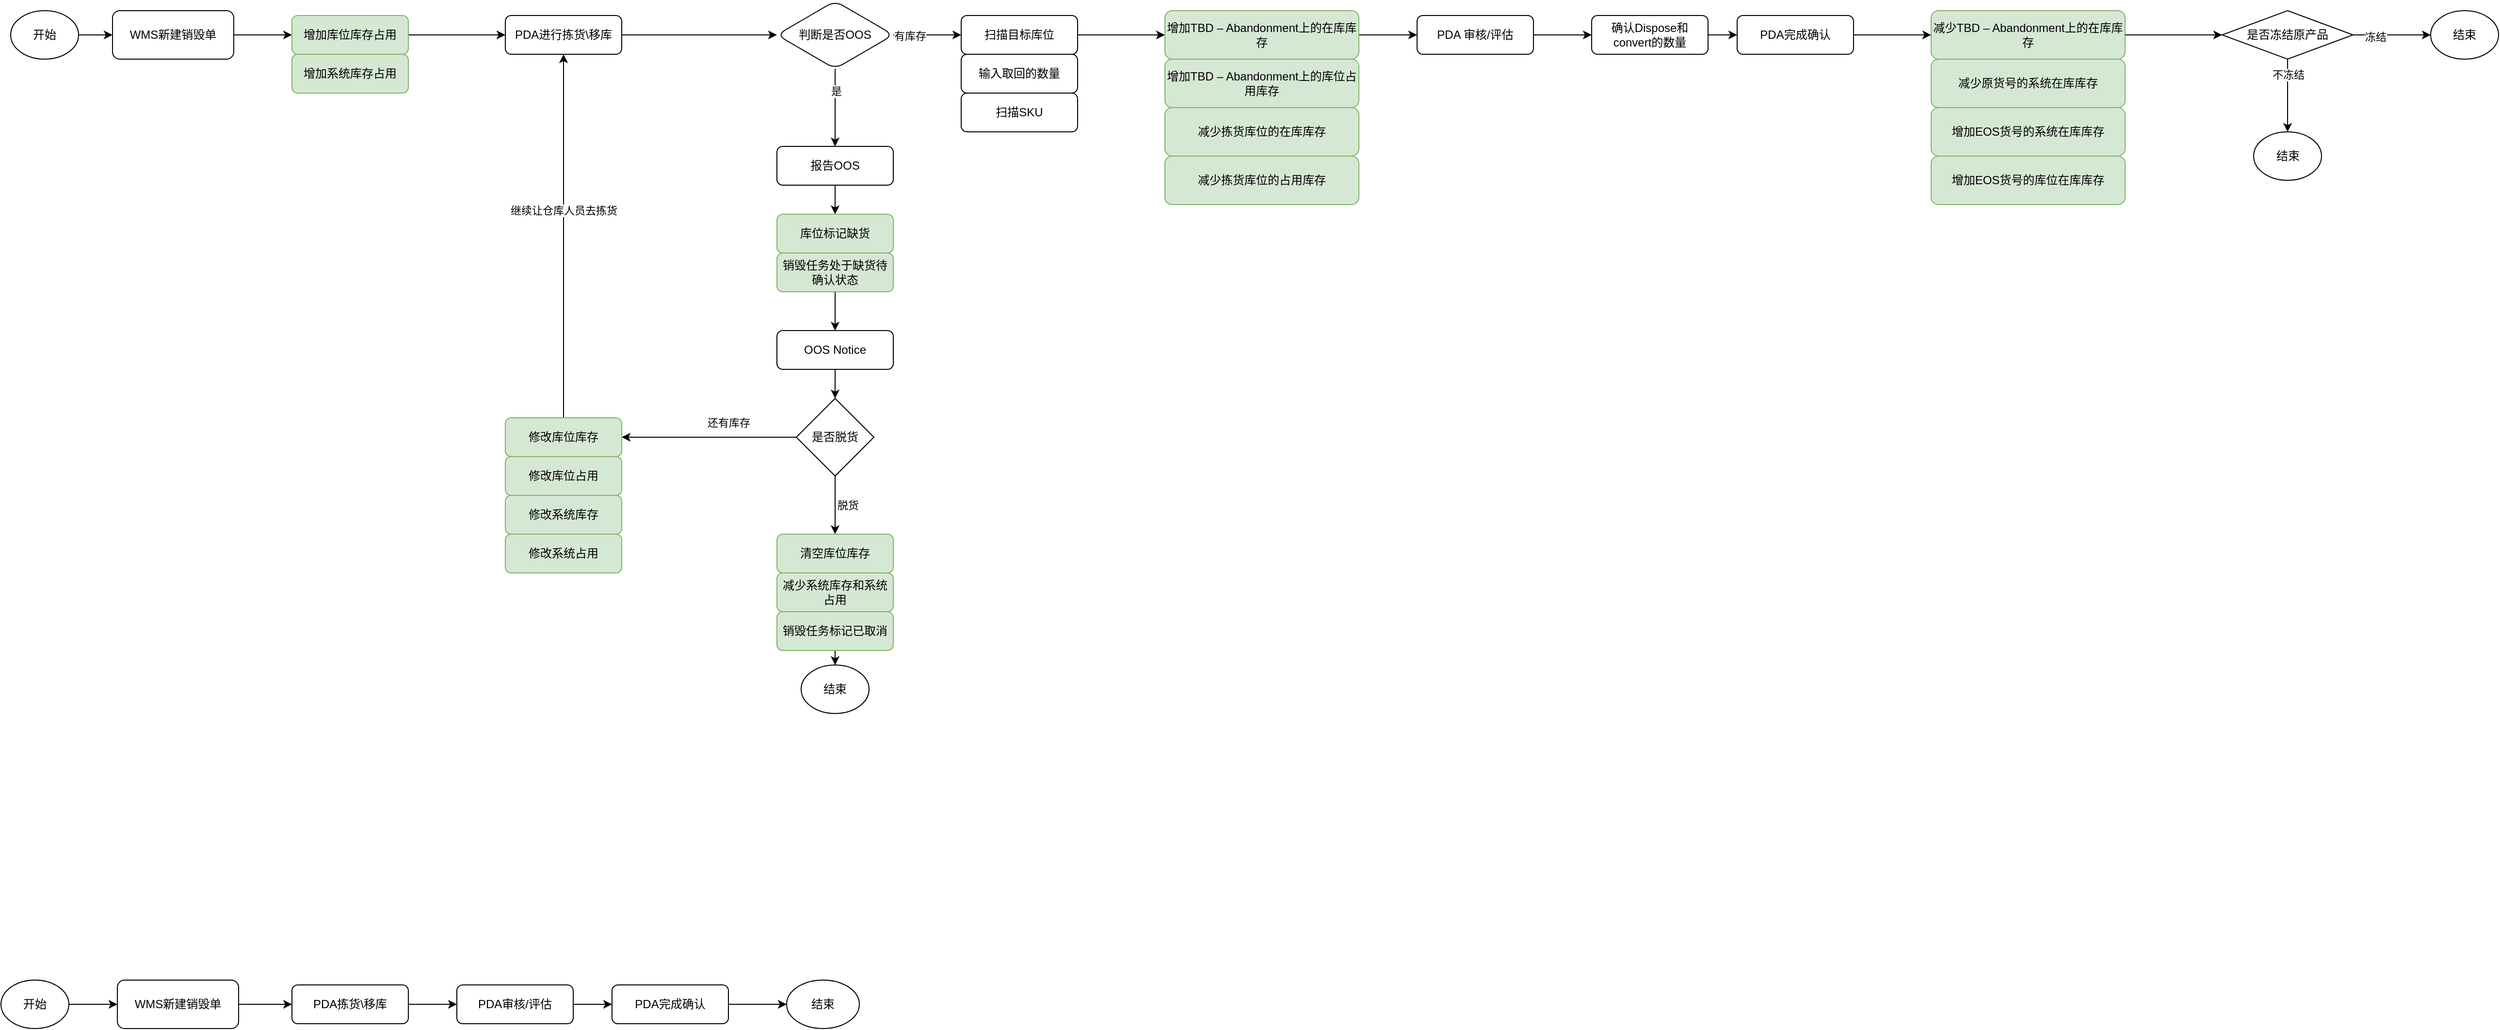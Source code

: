 <mxfile version="27.1.3">
  <diagram name="第 1 页" id="SBEC2bcYsUzqKlGrP__U">
    <mxGraphModel dx="1789" dy="795" grid="1" gridSize="10" guides="1" tooltips="1" connect="1" arrows="1" fold="1" page="1" pageScale="1" pageWidth="827" pageHeight="1169" math="0" shadow="0">
      <root>
        <mxCell id="0" />
        <mxCell id="1" parent="0" />
        <mxCell id="6b_HaOH0MpqOQaZXL_W9-2" style="edgeStyle=orthogonalEdgeStyle;rounded=0;orthogonalLoop=1;jettySize=auto;html=1;exitX=1;exitY=0.5;exitDx=0;exitDy=0;" edge="1" parent="1" source="6b_HaOH0MpqOQaZXL_W9-1" target="6b_HaOH0MpqOQaZXL_W9-3">
          <mxGeometry relative="1" as="geometry">
            <mxPoint x="240" y="125" as="targetPoint" />
          </mxGeometry>
        </mxCell>
        <mxCell id="6b_HaOH0MpqOQaZXL_W9-1" value="开始" style="ellipse;whiteSpace=wrap;html=1;" vertex="1" parent="1">
          <mxGeometry x="100" y="100" width="70" height="50" as="geometry" />
        </mxCell>
        <mxCell id="6b_HaOH0MpqOQaZXL_W9-4" style="edgeStyle=orthogonalEdgeStyle;rounded=0;orthogonalLoop=1;jettySize=auto;html=1;exitX=1;exitY=0.5;exitDx=0;exitDy=0;" edge="1" parent="1" source="6b_HaOH0MpqOQaZXL_W9-3" target="6b_HaOH0MpqOQaZXL_W9-5">
          <mxGeometry relative="1" as="geometry">
            <mxPoint x="400" y="125" as="targetPoint" />
          </mxGeometry>
        </mxCell>
        <mxCell id="6b_HaOH0MpqOQaZXL_W9-3" value="WMS新建销毁单" style="whiteSpace=wrap;html=1;rounded=1;glass=0;strokeWidth=1;shadow=0;" vertex="1" parent="1">
          <mxGeometry x="205" y="100" width="125" height="50" as="geometry" />
        </mxCell>
        <mxCell id="6b_HaOH0MpqOQaZXL_W9-10" style="edgeStyle=orthogonalEdgeStyle;rounded=0;orthogonalLoop=1;jettySize=auto;html=1;exitX=1;exitY=0.5;exitDx=0;exitDy=0;" edge="1" parent="1" source="6b_HaOH0MpqOQaZXL_W9-5" target="6b_HaOH0MpqOQaZXL_W9-14">
          <mxGeometry relative="1" as="geometry">
            <mxPoint x="560" y="125" as="targetPoint" />
          </mxGeometry>
        </mxCell>
        <mxCell id="6b_HaOH0MpqOQaZXL_W9-5" value="增加库位库存占用" style="rounded=1;whiteSpace=wrap;html=1;fontSize=12;glass=0;strokeWidth=1;shadow=0;fillColor=#d5e8d4;strokeColor=#82b366;" vertex="1" parent="1">
          <mxGeometry x="390" y="105" width="120" height="40" as="geometry" />
        </mxCell>
        <mxCell id="6b_HaOH0MpqOQaZXL_W9-6" value="增加系统库存占用" style="rounded=1;whiteSpace=wrap;html=1;fontSize=12;glass=0;strokeWidth=1;shadow=0;fillColor=#d5e8d4;strokeColor=#82b366;" vertex="1" parent="1">
          <mxGeometry x="390" y="145" width="120" height="40" as="geometry" />
        </mxCell>
        <mxCell id="6b_HaOH0MpqOQaZXL_W9-74" style="edgeStyle=orthogonalEdgeStyle;rounded=0;orthogonalLoop=1;jettySize=auto;html=1;exitX=1;exitY=0.5;exitDx=0;exitDy=0;" edge="1" parent="1" source="6b_HaOH0MpqOQaZXL_W9-13" target="6b_HaOH0MpqOQaZXL_W9-75">
          <mxGeometry relative="1" as="geometry">
            <mxPoint x="1610" y="125" as="targetPoint" />
          </mxGeometry>
        </mxCell>
        <mxCell id="6b_HaOH0MpqOQaZXL_W9-21" style="edgeStyle=orthogonalEdgeStyle;rounded=0;orthogonalLoop=1;jettySize=auto;html=1;exitX=1;exitY=0.5;exitDx=0;exitDy=0;" edge="1" parent="1" source="6b_HaOH0MpqOQaZXL_W9-14" target="6b_HaOH0MpqOQaZXL_W9-25">
          <mxGeometry relative="1" as="geometry">
            <mxPoint x="920" y="125" as="targetPoint" />
          </mxGeometry>
        </mxCell>
        <mxCell id="6b_HaOH0MpqOQaZXL_W9-14" value="PDA进行拣货\移库" style="rounded=1;whiteSpace=wrap;html=1;fontSize=12;glass=0;strokeWidth=1;shadow=0;" vertex="1" parent="1">
          <mxGeometry x="610" y="105" width="120" height="40" as="geometry" />
        </mxCell>
        <mxCell id="6b_HaOH0MpqOQaZXL_W9-33" style="edgeStyle=orthogonalEdgeStyle;rounded=0;orthogonalLoop=1;jettySize=auto;html=1;exitX=1;exitY=0.5;exitDx=0;exitDy=0;entryX=0;entryY=0.5;entryDx=0;entryDy=0;" edge="1" parent="1" source="6b_HaOH0MpqOQaZXL_W9-17" target="6b_HaOH0MpqOQaZXL_W9-13">
          <mxGeometry relative="1" as="geometry" />
        </mxCell>
        <mxCell id="6b_HaOH0MpqOQaZXL_W9-17" value="扫描目标库位" style="rounded=1;whiteSpace=wrap;html=1;fontSize=12;glass=0;strokeWidth=1;shadow=0;" vertex="1" parent="1">
          <mxGeometry x="1080" y="105" width="120" height="40" as="geometry" />
        </mxCell>
        <mxCell id="6b_HaOH0MpqOQaZXL_W9-20" value="输入取回的数量" style="rounded=1;whiteSpace=wrap;html=1;fontSize=12;glass=0;strokeWidth=1;shadow=0;" vertex="1" parent="1">
          <mxGeometry x="1080" y="145" width="120" height="40" as="geometry" />
        </mxCell>
        <mxCell id="6b_HaOH0MpqOQaZXL_W9-27" style="edgeStyle=orthogonalEdgeStyle;rounded=0;orthogonalLoop=1;jettySize=auto;html=1;exitX=0.5;exitY=1;exitDx=0;exitDy=0;entryX=0.5;entryY=0;entryDx=0;entryDy=0;" edge="1" parent="1" source="6b_HaOH0MpqOQaZXL_W9-25" target="6b_HaOH0MpqOQaZXL_W9-28">
          <mxGeometry relative="1" as="geometry">
            <mxPoint x="950" y="260" as="targetPoint" />
          </mxGeometry>
        </mxCell>
        <mxCell id="6b_HaOH0MpqOQaZXL_W9-29" value="是" style="edgeLabel;html=1;align=center;verticalAlign=middle;resizable=0;points=[];" vertex="1" connectable="0" parent="6b_HaOH0MpqOQaZXL_W9-27">
          <mxGeometry x="-0.427" y="1" relative="1" as="geometry">
            <mxPoint as="offset" />
          </mxGeometry>
        </mxCell>
        <mxCell id="6b_HaOH0MpqOQaZXL_W9-30" style="edgeStyle=orthogonalEdgeStyle;rounded=0;orthogonalLoop=1;jettySize=auto;html=1;exitX=1;exitY=0.5;exitDx=0;exitDy=0;entryX=0;entryY=0.5;entryDx=0;entryDy=0;" edge="1" parent="1" source="6b_HaOH0MpqOQaZXL_W9-25" target="6b_HaOH0MpqOQaZXL_W9-17">
          <mxGeometry relative="1" as="geometry">
            <mxPoint x="1160" y="125" as="targetPoint" />
          </mxGeometry>
        </mxCell>
        <mxCell id="6b_HaOH0MpqOQaZXL_W9-31" value="有库存" style="edgeLabel;html=1;align=center;verticalAlign=middle;resizable=0;points=[];" vertex="1" connectable="0" parent="6b_HaOH0MpqOQaZXL_W9-30">
          <mxGeometry x="-0.511" y="-1" relative="1" as="geometry">
            <mxPoint as="offset" />
          </mxGeometry>
        </mxCell>
        <mxCell id="6b_HaOH0MpqOQaZXL_W9-25" value="判断是否OOS" style="rounded=1;whiteSpace=wrap;html=1;fontSize=12;glass=0;strokeWidth=1;shadow=0;shape=rhombus;perimeter=rhombusPerimeter;" vertex="1" parent="1">
          <mxGeometry x="890" y="90" width="120" height="70" as="geometry" />
        </mxCell>
        <mxCell id="6b_HaOH0MpqOQaZXL_W9-47" style="edgeStyle=orthogonalEdgeStyle;rounded=0;orthogonalLoop=1;jettySize=auto;html=1;exitX=0.5;exitY=1;exitDx=0;exitDy=0;" edge="1" parent="1" source="6b_HaOH0MpqOQaZXL_W9-28" target="6b_HaOH0MpqOQaZXL_W9-48">
          <mxGeometry relative="1" as="geometry">
            <mxPoint x="950" y="330" as="targetPoint" />
          </mxGeometry>
        </mxCell>
        <mxCell id="6b_HaOH0MpqOQaZXL_W9-28" value="报告OOS" style="rounded=1;whiteSpace=wrap;html=1;fontSize=12;glass=0;strokeWidth=1;shadow=0;" vertex="1" parent="1">
          <mxGeometry x="890" y="240" width="120" height="40" as="geometry" />
        </mxCell>
        <mxCell id="6b_HaOH0MpqOQaZXL_W9-32" value="扫描SKU" style="rounded=1;whiteSpace=wrap;html=1;fontSize=12;glass=0;strokeWidth=1;shadow=0;" vertex="1" parent="1">
          <mxGeometry x="1080" y="185" width="120" height="40" as="geometry" />
        </mxCell>
        <mxCell id="6b_HaOH0MpqOQaZXL_W9-37" style="edgeStyle=orthogonalEdgeStyle;rounded=0;orthogonalLoop=1;jettySize=auto;html=1;exitX=1;exitY=0.5;exitDx=0;exitDy=0;entryX=0;entryY=0.5;entryDx=0;entryDy=0;" edge="1" parent="1" source="6b_HaOH0MpqOQaZXL_W9-35" target="6b_HaOH0MpqOQaZXL_W9-36">
          <mxGeometry relative="1" as="geometry" />
        </mxCell>
        <mxCell id="6b_HaOH0MpqOQaZXL_W9-35" value="开始" style="ellipse;whiteSpace=wrap;html=1;" vertex="1" parent="1">
          <mxGeometry x="90" y="1100" width="70" height="50" as="geometry" />
        </mxCell>
        <mxCell id="6b_HaOH0MpqOQaZXL_W9-38" style="edgeStyle=orthogonalEdgeStyle;rounded=0;orthogonalLoop=1;jettySize=auto;html=1;exitX=1;exitY=0.5;exitDx=0;exitDy=0;" edge="1" parent="1" source="6b_HaOH0MpqOQaZXL_W9-36" target="6b_HaOH0MpqOQaZXL_W9-39">
          <mxGeometry relative="1" as="geometry">
            <mxPoint x="450" y="1125" as="targetPoint" />
          </mxGeometry>
        </mxCell>
        <mxCell id="6b_HaOH0MpqOQaZXL_W9-36" value="WMS新建销毁单" style="whiteSpace=wrap;html=1;rounded=1;glass=0;strokeWidth=1;shadow=0;" vertex="1" parent="1">
          <mxGeometry x="210" y="1100" width="125" height="50" as="geometry" />
        </mxCell>
        <mxCell id="6b_HaOH0MpqOQaZXL_W9-40" style="edgeStyle=orthogonalEdgeStyle;rounded=0;orthogonalLoop=1;jettySize=auto;html=1;exitX=1;exitY=0.5;exitDx=0;exitDy=0;" edge="1" parent="1" source="6b_HaOH0MpqOQaZXL_W9-39" target="6b_HaOH0MpqOQaZXL_W9-41">
          <mxGeometry relative="1" as="geometry">
            <mxPoint x="620" y="1125" as="targetPoint" />
          </mxGeometry>
        </mxCell>
        <mxCell id="6b_HaOH0MpqOQaZXL_W9-39" value="PDA拣货\移库" style="rounded=1;whiteSpace=wrap;html=1;fontSize=12;glass=0;strokeWidth=1;shadow=0;" vertex="1" parent="1">
          <mxGeometry x="390" y="1105" width="120" height="40" as="geometry" />
        </mxCell>
        <mxCell id="6b_HaOH0MpqOQaZXL_W9-43" style="edgeStyle=orthogonalEdgeStyle;rounded=0;orthogonalLoop=1;jettySize=auto;html=1;exitX=1;exitY=0.5;exitDx=0;exitDy=0;" edge="1" parent="1" source="6b_HaOH0MpqOQaZXL_W9-41" target="6b_HaOH0MpqOQaZXL_W9-44">
          <mxGeometry relative="1" as="geometry">
            <mxPoint x="780" y="1125" as="targetPoint" />
          </mxGeometry>
        </mxCell>
        <mxCell id="6b_HaOH0MpqOQaZXL_W9-41" value="PDA审核/评估" style="rounded=1;whiteSpace=wrap;html=1;fontSize=12;glass=0;strokeWidth=1;shadow=0;" vertex="1" parent="1">
          <mxGeometry x="560" y="1105" width="120" height="40" as="geometry" />
        </mxCell>
        <mxCell id="6b_HaOH0MpqOQaZXL_W9-45" style="edgeStyle=orthogonalEdgeStyle;rounded=0;orthogonalLoop=1;jettySize=auto;html=1;exitX=1;exitY=0.5;exitDx=0;exitDy=0;" edge="1" parent="1" source="6b_HaOH0MpqOQaZXL_W9-44" target="6b_HaOH0MpqOQaZXL_W9-46">
          <mxGeometry relative="1" as="geometry">
            <mxPoint x="880" y="1125" as="targetPoint" />
          </mxGeometry>
        </mxCell>
        <mxCell id="6b_HaOH0MpqOQaZXL_W9-44" value="PDA完成确认" style="rounded=1;whiteSpace=wrap;html=1;fontSize=12;glass=0;strokeWidth=1;shadow=0;" vertex="1" parent="1">
          <mxGeometry x="720" y="1105" width="120" height="40" as="geometry" />
        </mxCell>
        <mxCell id="6b_HaOH0MpqOQaZXL_W9-46" value="结束" style="ellipse;whiteSpace=wrap;html=1;" vertex="1" parent="1">
          <mxGeometry x="900" y="1100" width="75" height="50" as="geometry" />
        </mxCell>
        <mxCell id="6b_HaOH0MpqOQaZXL_W9-49" style="edgeStyle=orthogonalEdgeStyle;rounded=0;orthogonalLoop=1;jettySize=auto;html=1;exitX=0.5;exitY=1;exitDx=0;exitDy=0;" edge="1" parent="1" source="6b_HaOH0MpqOQaZXL_W9-64" target="6b_HaOH0MpqOQaZXL_W9-50">
          <mxGeometry relative="1" as="geometry">
            <mxPoint x="950" y="430" as="targetPoint" />
            <mxPoint x="950" y="400" as="sourcePoint" />
          </mxGeometry>
        </mxCell>
        <mxCell id="6b_HaOH0MpqOQaZXL_W9-48" value="库位标记缺货" style="rounded=1;whiteSpace=wrap;html=1;fontSize=12;glass=0;strokeWidth=1;shadow=0;fillColor=#d5e8d4;strokeColor=#82b366;" vertex="1" parent="1">
          <mxGeometry x="890" y="310" width="120" height="40" as="geometry" />
        </mxCell>
        <mxCell id="6b_HaOH0MpqOQaZXL_W9-51" style="edgeStyle=orthogonalEdgeStyle;rounded=0;orthogonalLoop=1;jettySize=auto;html=1;exitX=0.5;exitY=1;exitDx=0;exitDy=0;" edge="1" parent="1" source="6b_HaOH0MpqOQaZXL_W9-50" target="6b_HaOH0MpqOQaZXL_W9-52">
          <mxGeometry relative="1" as="geometry">
            <mxPoint x="950" y="540" as="targetPoint" />
          </mxGeometry>
        </mxCell>
        <mxCell id="6b_HaOH0MpqOQaZXL_W9-50" value="OOS Notice" style="rounded=1;whiteSpace=wrap;html=1;fontSize=12;glass=0;strokeWidth=1;shadow=0;" vertex="1" parent="1">
          <mxGeometry x="890" y="430" width="120" height="40" as="geometry" />
        </mxCell>
        <mxCell id="6b_HaOH0MpqOQaZXL_W9-53" style="edgeStyle=orthogonalEdgeStyle;rounded=0;orthogonalLoop=1;jettySize=auto;html=1;exitX=0;exitY=0.5;exitDx=0;exitDy=0;" edge="1" parent="1" source="6b_HaOH0MpqOQaZXL_W9-52" target="6b_HaOH0MpqOQaZXL_W9-57">
          <mxGeometry relative="1" as="geometry">
            <mxPoint x="720" y="540" as="targetPoint" />
          </mxGeometry>
        </mxCell>
        <mxCell id="6b_HaOH0MpqOQaZXL_W9-54" value="脱货" style="edgeLabel;html=1;align=center;verticalAlign=middle;resizable=0;points=[];" vertex="1" connectable="0" parent="6b_HaOH0MpqOQaZXL_W9-53">
          <mxGeometry x="-0.444" relative="1" as="geometry">
            <mxPoint x="103" y="70" as="offset" />
          </mxGeometry>
        </mxCell>
        <mxCell id="6b_HaOH0MpqOQaZXL_W9-55" style="edgeStyle=orthogonalEdgeStyle;rounded=0;orthogonalLoop=1;jettySize=auto;html=1;exitX=0.5;exitY=1;exitDx=0;exitDy=0;" edge="1" parent="1" source="6b_HaOH0MpqOQaZXL_W9-52" target="6b_HaOH0MpqOQaZXL_W9-65">
          <mxGeometry relative="1" as="geometry">
            <mxPoint x="950" y="660" as="targetPoint" />
          </mxGeometry>
        </mxCell>
        <mxCell id="6b_HaOH0MpqOQaZXL_W9-56" value="还有库存" style="edgeLabel;html=1;align=center;verticalAlign=middle;resizable=0;points=[];" vertex="1" connectable="0" parent="6b_HaOH0MpqOQaZXL_W9-55">
          <mxGeometry x="-0.419" y="2" relative="1" as="geometry">
            <mxPoint x="-112" y="-73" as="offset" />
          </mxGeometry>
        </mxCell>
        <mxCell id="6b_HaOH0MpqOQaZXL_W9-52" value="是否脱货" style="rhombus;whiteSpace=wrap;html=1;" vertex="1" parent="1">
          <mxGeometry x="910" y="500" width="80" height="80" as="geometry" />
        </mxCell>
        <mxCell id="6b_HaOH0MpqOQaZXL_W9-61" style="edgeStyle=orthogonalEdgeStyle;rounded=0;orthogonalLoop=1;jettySize=auto;html=1;exitX=0.5;exitY=0;exitDx=0;exitDy=0;entryX=0.5;entryY=1;entryDx=0;entryDy=0;" edge="1" parent="1" source="6b_HaOH0MpqOQaZXL_W9-57" target="6b_HaOH0MpqOQaZXL_W9-14">
          <mxGeometry relative="1" as="geometry" />
        </mxCell>
        <mxCell id="6b_HaOH0MpqOQaZXL_W9-63" value="继续让仓库人员去拣货" style="edgeLabel;html=1;align=center;verticalAlign=middle;resizable=0;points=[];" vertex="1" connectable="0" parent="6b_HaOH0MpqOQaZXL_W9-61">
          <mxGeometry x="0.141" relative="1" as="geometry">
            <mxPoint as="offset" />
          </mxGeometry>
        </mxCell>
        <mxCell id="6b_HaOH0MpqOQaZXL_W9-62" value="" style="group" vertex="1" connectable="0" parent="1">
          <mxGeometry x="610" y="520" width="120" height="160" as="geometry" />
        </mxCell>
        <mxCell id="6b_HaOH0MpqOQaZXL_W9-57" value="修改库位库存" style="rounded=1;whiteSpace=wrap;html=1;fontSize=12;glass=0;strokeWidth=1;shadow=0;fillColor=#d5e8d4;strokeColor=#82b366;" vertex="1" parent="6b_HaOH0MpqOQaZXL_W9-62">
          <mxGeometry width="120" height="40" as="geometry" />
        </mxCell>
        <mxCell id="6b_HaOH0MpqOQaZXL_W9-58" value="修改库位占用" style="rounded=1;whiteSpace=wrap;html=1;fontSize=12;glass=0;strokeWidth=1;shadow=0;fillColor=#d5e8d4;strokeColor=#82b366;" vertex="1" parent="6b_HaOH0MpqOQaZXL_W9-62">
          <mxGeometry y="40" width="120" height="40" as="geometry" />
        </mxCell>
        <mxCell id="6b_HaOH0MpqOQaZXL_W9-59" value="修改系统库存" style="rounded=1;whiteSpace=wrap;html=1;fontSize=12;glass=0;strokeWidth=1;shadow=0;fillColor=#d5e8d4;strokeColor=#82b366;" vertex="1" parent="6b_HaOH0MpqOQaZXL_W9-62">
          <mxGeometry y="80" width="120" height="40" as="geometry" />
        </mxCell>
        <mxCell id="6b_HaOH0MpqOQaZXL_W9-60" value="修改系统占用" style="rounded=1;whiteSpace=wrap;html=1;fontSize=12;glass=0;strokeWidth=1;shadow=0;fillColor=#d5e8d4;strokeColor=#82b366;" vertex="1" parent="6b_HaOH0MpqOQaZXL_W9-62">
          <mxGeometry y="120" width="120" height="40" as="geometry" />
        </mxCell>
        <mxCell id="6b_HaOH0MpqOQaZXL_W9-64" value="销毁任务处于缺货待确认状态" style="rounded=1;whiteSpace=wrap;html=1;fontSize=12;glass=0;strokeWidth=1;shadow=0;fillColor=#d5e8d4;strokeColor=#82b366;" vertex="1" parent="1">
          <mxGeometry x="890" y="350" width="120" height="40" as="geometry" />
        </mxCell>
        <mxCell id="6b_HaOH0MpqOQaZXL_W9-65" value="清空库位库存" style="rounded=1;whiteSpace=wrap;html=1;fontSize=12;glass=0;strokeWidth=1;shadow=0;fillColor=#d5e8d4;strokeColor=#82b366;" vertex="1" parent="1">
          <mxGeometry x="890" y="640" width="120" height="40" as="geometry" />
        </mxCell>
        <mxCell id="6b_HaOH0MpqOQaZXL_W9-66" value="减少系统库存和系统占用" style="rounded=1;whiteSpace=wrap;html=1;fontSize=12;glass=0;strokeWidth=1;shadow=0;fillColor=#d5e8d4;strokeColor=#82b366;" vertex="1" parent="1">
          <mxGeometry x="890" y="680" width="120" height="40" as="geometry" />
        </mxCell>
        <mxCell id="6b_HaOH0MpqOQaZXL_W9-69" style="edgeStyle=orthogonalEdgeStyle;rounded=0;orthogonalLoop=1;jettySize=auto;html=1;exitX=0.5;exitY=1;exitDx=0;exitDy=0;" edge="1" parent="1" source="6b_HaOH0MpqOQaZXL_W9-68" target="6b_HaOH0MpqOQaZXL_W9-70">
          <mxGeometry relative="1" as="geometry">
            <mxPoint x="950" y="800" as="targetPoint" />
          </mxGeometry>
        </mxCell>
        <mxCell id="6b_HaOH0MpqOQaZXL_W9-68" value="销毁任务标记已取消" style="rounded=1;whiteSpace=wrap;html=1;fontSize=12;glass=0;strokeWidth=1;shadow=0;fillColor=#d5e8d4;strokeColor=#82b366;" vertex="1" parent="1">
          <mxGeometry x="890" y="720" width="120" height="40" as="geometry" />
        </mxCell>
        <mxCell id="6b_HaOH0MpqOQaZXL_W9-70" value="结束" style="ellipse;whiteSpace=wrap;html=1;" vertex="1" parent="1">
          <mxGeometry x="915" y="775" width="70" height="50" as="geometry" />
        </mxCell>
        <mxCell id="6b_HaOH0MpqOQaZXL_W9-76" style="edgeStyle=orthogonalEdgeStyle;rounded=0;orthogonalLoop=1;jettySize=auto;html=1;exitX=1;exitY=0.5;exitDx=0;exitDy=0;" edge="1" parent="1" source="6b_HaOH0MpqOQaZXL_W9-75" target="6b_HaOH0MpqOQaZXL_W9-77">
          <mxGeometry relative="1" as="geometry">
            <mxPoint x="1750" y="125" as="targetPoint" />
          </mxGeometry>
        </mxCell>
        <mxCell id="6b_HaOH0MpqOQaZXL_W9-75" value="PDA 审核/评估" style="rounded=1;whiteSpace=wrap;html=1;fontSize=12;glass=0;strokeWidth=1;shadow=0;" vertex="1" parent="1">
          <mxGeometry x="1550" y="105" width="120" height="40" as="geometry" />
        </mxCell>
        <mxCell id="6b_HaOH0MpqOQaZXL_W9-90" style="edgeStyle=orthogonalEdgeStyle;rounded=0;orthogonalLoop=1;jettySize=auto;html=1;exitX=1;exitY=0.5;exitDx=0;exitDy=0;" edge="1" parent="1" source="6b_HaOH0MpqOQaZXL_W9-77" target="6b_HaOH0MpqOQaZXL_W9-91">
          <mxGeometry relative="1" as="geometry">
            <mxPoint x="1940" y="125" as="targetPoint" />
          </mxGeometry>
        </mxCell>
        <mxCell id="6b_HaOH0MpqOQaZXL_W9-77" value="确认Dispose和convert的数量" style="rounded=1;whiteSpace=wrap;html=1;fontSize=12;glass=0;strokeWidth=1;shadow=0;" vertex="1" parent="1">
          <mxGeometry x="1730" y="105" width="120" height="40" as="geometry" />
        </mxCell>
        <mxCell id="6b_HaOH0MpqOQaZXL_W9-78" value="" style="group" vertex="1" connectable="0" parent="1">
          <mxGeometry x="1290" y="100" width="200" height="200" as="geometry" />
        </mxCell>
        <mxCell id="6b_HaOH0MpqOQaZXL_W9-13" value="增加TBD – Abandonment上的在库库存" style="rounded=1;whiteSpace=wrap;html=1;fontSize=12;glass=0;strokeWidth=1;shadow=0;fillColor=#d5e8d4;strokeColor=#82b366;" vertex="1" parent="6b_HaOH0MpqOQaZXL_W9-78">
          <mxGeometry width="200" height="50" as="geometry" />
        </mxCell>
        <mxCell id="6b_HaOH0MpqOQaZXL_W9-71" value="增加TBD – Abandonment上的库位占用库存" style="rounded=1;whiteSpace=wrap;html=1;fontSize=12;glass=0;strokeWidth=1;shadow=0;fillColor=#d5e8d4;strokeColor=#82b366;" vertex="1" parent="6b_HaOH0MpqOQaZXL_W9-78">
          <mxGeometry y="50" width="200" height="50" as="geometry" />
        </mxCell>
        <mxCell id="6b_HaOH0MpqOQaZXL_W9-72" value="减少拣货库位的在库库存" style="rounded=1;whiteSpace=wrap;html=1;fontSize=12;glass=0;strokeWidth=1;shadow=0;fillColor=#d5e8d4;strokeColor=#82b366;" vertex="1" parent="6b_HaOH0MpqOQaZXL_W9-78">
          <mxGeometry y="100" width="200" height="50" as="geometry" />
        </mxCell>
        <mxCell id="6b_HaOH0MpqOQaZXL_W9-73" value="减少拣货库位的占用库存" style="rounded=1;whiteSpace=wrap;html=1;fontSize=12;glass=0;strokeWidth=1;shadow=0;fillColor=#d5e8d4;strokeColor=#82b366;" vertex="1" parent="6b_HaOH0MpqOQaZXL_W9-78">
          <mxGeometry y="150" width="200" height="50" as="geometry" />
        </mxCell>
        <mxCell id="6b_HaOH0MpqOQaZXL_W9-84" value="" style="group" vertex="1" connectable="0" parent="1">
          <mxGeometry x="2080" y="100" width="200" height="200" as="geometry" />
        </mxCell>
        <mxCell id="6b_HaOH0MpqOQaZXL_W9-80" value="减少TBD – Abandonment上的在库库存" style="rounded=1;whiteSpace=wrap;html=1;fontSize=12;glass=0;strokeWidth=1;shadow=0;fillColor=#d5e8d4;strokeColor=#82b366;" vertex="1" parent="6b_HaOH0MpqOQaZXL_W9-84">
          <mxGeometry width="200" height="50" as="geometry" />
        </mxCell>
        <mxCell id="6b_HaOH0MpqOQaZXL_W9-81" value="减少原货号的系统在库库存" style="rounded=1;whiteSpace=wrap;html=1;fontSize=12;glass=0;strokeWidth=1;shadow=0;fillColor=#d5e8d4;strokeColor=#82b366;" vertex="1" parent="6b_HaOH0MpqOQaZXL_W9-84">
          <mxGeometry y="50" width="200" height="50" as="geometry" />
        </mxCell>
        <mxCell id="6b_HaOH0MpqOQaZXL_W9-82" value="增加EOS货号的系统在库库存" style="rounded=1;whiteSpace=wrap;html=1;fontSize=12;glass=0;strokeWidth=1;shadow=0;fillColor=#d5e8d4;strokeColor=#82b366;" vertex="1" parent="6b_HaOH0MpqOQaZXL_W9-84">
          <mxGeometry y="100" width="200" height="50" as="geometry" />
        </mxCell>
        <mxCell id="6b_HaOH0MpqOQaZXL_W9-83" value="增加EOS货号的库位在库库存" style="rounded=1;whiteSpace=wrap;html=1;fontSize=12;glass=0;strokeWidth=1;shadow=0;fillColor=#d5e8d4;strokeColor=#82b366;" vertex="1" parent="6b_HaOH0MpqOQaZXL_W9-84">
          <mxGeometry y="150" width="200" height="50" as="geometry" />
        </mxCell>
        <mxCell id="6b_HaOH0MpqOQaZXL_W9-92" style="edgeStyle=orthogonalEdgeStyle;rounded=0;orthogonalLoop=1;jettySize=auto;html=1;exitX=1;exitY=0.5;exitDx=0;exitDy=0;entryX=0;entryY=0.5;entryDx=0;entryDy=0;" edge="1" parent="1" source="6b_HaOH0MpqOQaZXL_W9-91" target="6b_HaOH0MpqOQaZXL_W9-80">
          <mxGeometry relative="1" as="geometry" />
        </mxCell>
        <mxCell id="6b_HaOH0MpqOQaZXL_W9-91" value="PDA完成确认" style="rounded=1;whiteSpace=wrap;html=1;fontSize=12;glass=0;strokeWidth=1;shadow=0;" vertex="1" parent="1">
          <mxGeometry x="1880" y="105" width="120" height="40" as="geometry" />
        </mxCell>
        <mxCell id="6b_HaOH0MpqOQaZXL_W9-95" style="edgeStyle=orthogonalEdgeStyle;rounded=0;orthogonalLoop=1;jettySize=auto;html=1;exitX=1;exitY=0.5;exitDx=0;exitDy=0;" edge="1" parent="1" source="6b_HaOH0MpqOQaZXL_W9-94" target="6b_HaOH0MpqOQaZXL_W9-102">
          <mxGeometry relative="1" as="geometry">
            <mxPoint x="2630" y="125" as="targetPoint" />
          </mxGeometry>
        </mxCell>
        <mxCell id="6b_HaOH0MpqOQaZXL_W9-97" value="冻结" style="edgeLabel;html=1;align=center;verticalAlign=middle;resizable=0;points=[];" vertex="1" connectable="0" parent="6b_HaOH0MpqOQaZXL_W9-95">
          <mxGeometry x="-0.433" y="-2" relative="1" as="geometry">
            <mxPoint as="offset" />
          </mxGeometry>
        </mxCell>
        <mxCell id="6b_HaOH0MpqOQaZXL_W9-100" style="edgeStyle=orthogonalEdgeStyle;rounded=0;orthogonalLoop=1;jettySize=auto;html=1;exitX=0.5;exitY=1;exitDx=0;exitDy=0;" edge="1" parent="1" source="6b_HaOH0MpqOQaZXL_W9-94" target="6b_HaOH0MpqOQaZXL_W9-103">
          <mxGeometry relative="1" as="geometry">
            <mxPoint x="2448" y="290" as="targetPoint" />
          </mxGeometry>
        </mxCell>
        <mxCell id="6b_HaOH0MpqOQaZXL_W9-101" value="不冻结" style="edgeLabel;html=1;align=center;verticalAlign=middle;resizable=0;points=[];" vertex="1" connectable="0" parent="6b_HaOH0MpqOQaZXL_W9-100">
          <mxGeometry x="-0.577" relative="1" as="geometry">
            <mxPoint as="offset" />
          </mxGeometry>
        </mxCell>
        <mxCell id="6b_HaOH0MpqOQaZXL_W9-94" value="是否冻结原产品" style="whiteSpace=wrap;html=1;shape=rhombus;perimeter=rhombusPerimeter;" vertex="1" parent="1">
          <mxGeometry x="2380" y="100" width="135" height="50" as="geometry" />
        </mxCell>
        <mxCell id="6b_HaOH0MpqOQaZXL_W9-93" style="edgeStyle=orthogonalEdgeStyle;rounded=0;orthogonalLoop=1;jettySize=auto;html=1;exitX=1;exitY=0.5;exitDx=0;exitDy=0;" edge="1" parent="1" source="6b_HaOH0MpqOQaZXL_W9-80" target="6b_HaOH0MpqOQaZXL_W9-94">
          <mxGeometry relative="1" as="geometry">
            <mxPoint x="2400" y="125" as="targetPoint" />
          </mxGeometry>
        </mxCell>
        <mxCell id="6b_HaOH0MpqOQaZXL_W9-102" value="结束" style="ellipse;whiteSpace=wrap;html=1;" vertex="1" parent="1">
          <mxGeometry x="2595" y="100" width="70" height="50" as="geometry" />
        </mxCell>
        <mxCell id="6b_HaOH0MpqOQaZXL_W9-103" value="结束" style="ellipse;whiteSpace=wrap;html=1;" vertex="1" parent="1">
          <mxGeometry x="2412.5" y="225" width="70" height="50" as="geometry" />
        </mxCell>
      </root>
    </mxGraphModel>
  </diagram>
</mxfile>
